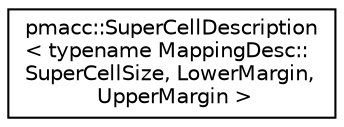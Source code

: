 digraph "Graphical Class Hierarchy"
{
 // LATEX_PDF_SIZE
  edge [fontname="Helvetica",fontsize="10",labelfontname="Helvetica",labelfontsize="10"];
  node [fontname="Helvetica",fontsize="10",shape=record];
  rankdir="LR";
  Node0 [label="pmacc::SuperCellDescription\l\< typename MappingDesc::\lSuperCellSize, LowerMargin,\l UpperMargin \>",height=0.2,width=0.4,color="black", fillcolor="white", style="filled",URL="$structpmacc_1_1_super_cell_description.html",tooltip=" "];
}
